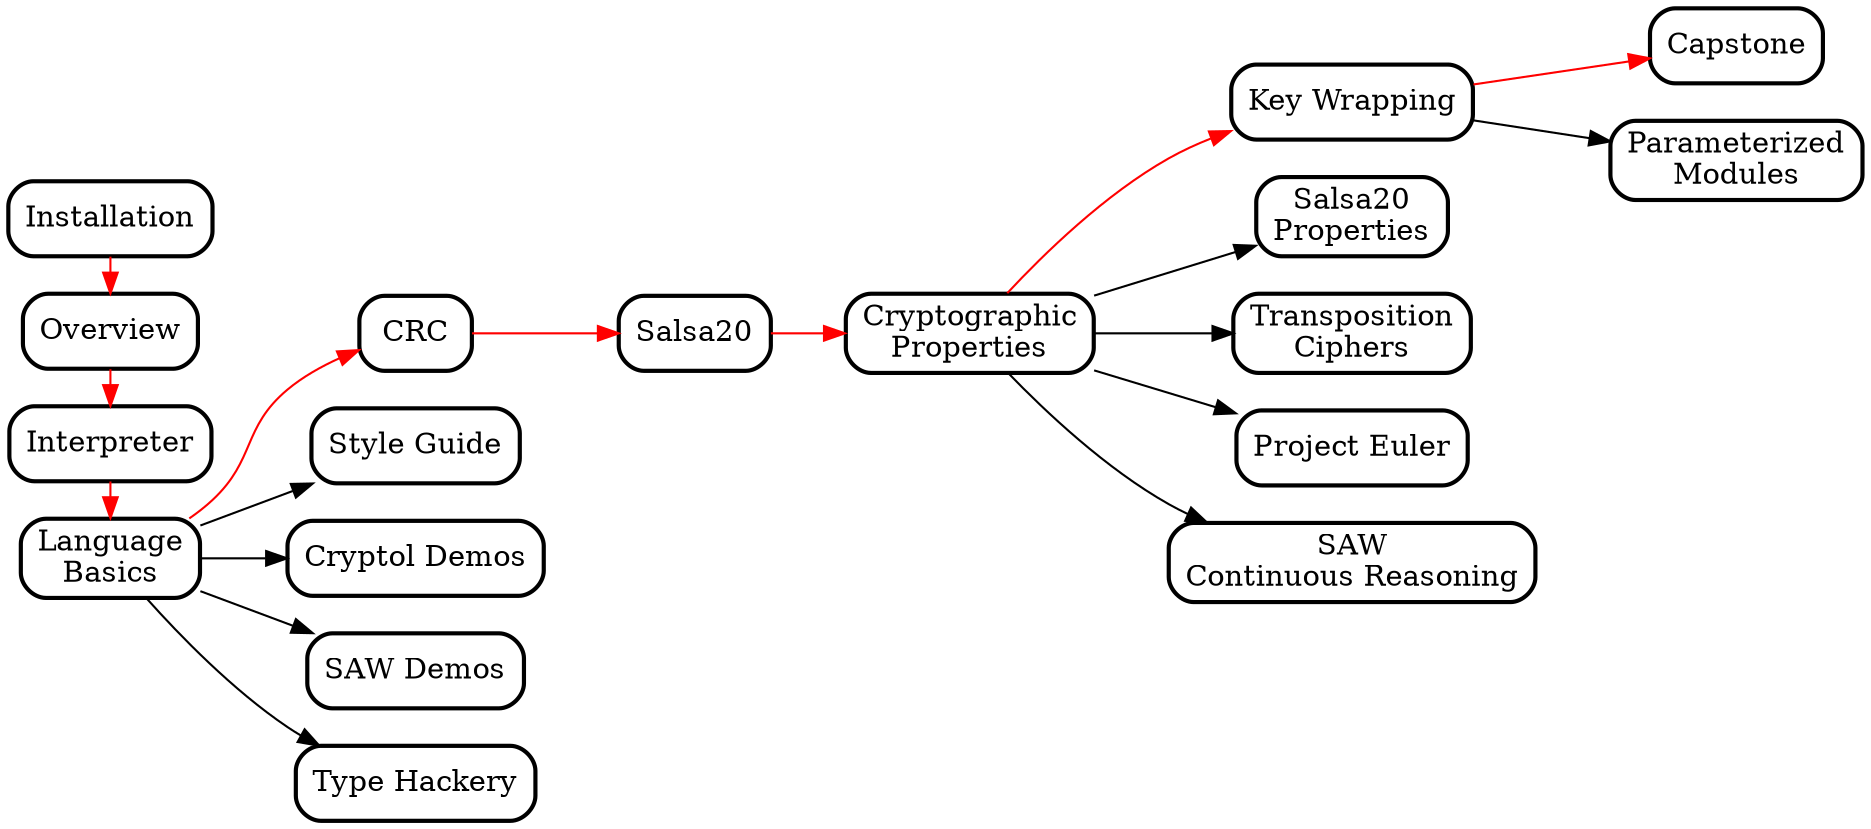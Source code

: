 digraph  {
  //splines = ortho;
  //concentrate = true;

  bgcolor="transparent";
  rankdir="LR";

  node [shape="box", style="rounded,filled", fillcolor="white", penwidth = 2];
  edge [penwidth = 1];

  // URLs by node
  // recommended
  
  Installation               [URL="../INSTALL.html"];
  Overview                   [URL="../labs/Overview/Overview.html"];
  Interpreter                [URL="../labs/Interpreter/Interpreter.html"];
  LanguageBasics             [URL="../labs/Language/Basics.html"];
  CRC                        [URL="../labs/CRC/CRC.html"];
  Salsa20                    [URL="../labs/Salsa20/Salsa20.html"];
  CryptographicProperties    [URL="../labs/CryptoProofs/CryptoProofs.html"];
  KeyWrapping                [URL="../labs/KeyWrapping/KeyWrapping.html"];
  Capstone                   [URL="../labs/LoremIpsum/LoremIpsum.html"];

  // branch nodes
  node [fillcolor="white"];
  
  StyleGuide                 [URL="../cryptol-style.html"];
  CryptolDemos               [URL="../labs/Demos/Cryptol/Demos.html"];
  SAWDemos                   [URL="../labs/Demos/SAW/Demos.html"];
  TypeHackery                [URL="../labs/Language/IntroTypeHackery.html"];
  Salsa20Properties          [URL="../labs/Salsa20/Salsa20Props.html"];
  TranspositionCiphers       [URL="../labs/Transposition/Contents.html"];
  ProjectEuler               [URL="../labs/ProjectEuler/ProjectEuler.html"];
  ContinuousReasoning        [URL="../labs/SAW/SAW.html"];
  ParameterizedModules       [URL="../labs/SimonSpeck/SimonSpeck.html"];

  // newline/space labels
  
  LanguageBasics             [label = "Language\nBasics"]
  TypeHackery                [label = "Type Hackery"]
  CryptographicProperties    [label = "Cryptographic\nProperties"]
  KeyWrapping                [label = "Key Wrapping"]
  CryptolDemos               [label = "Cryptol Demos"]
  SAWDemos                   [label = "SAW Demos"]
  TranspositionCiphers       [label = "Transposition\nCiphers"]
  ParameterizedModules       [label = "Parameterized\nModules"]
  Salsa20Properties          [label = "Salsa20\nProperties"]
  ContinuousReasoning        [label = "SAW\nContinuous Reasoning"];
  StyleGuide                 [label = "Style Guide"]
  ProjectEuler               [label = "Project Euler"]

  // recommended flow
  edge [color=red];
  
  Installation -> Overview;
  Overview -> Interpreter;
  Interpreter -> LanguageBasics;
  LanguageBasics -> CRC;
  CRC -> Salsa20;
  Salsa20 -> CryptographicProperties;
  CryptographicProperties -> KeyWrapping;
  KeyWrapping -> Capstone;

  // branches
  edge [color=black];
  
  LanguageBasics -> StyleGuide;
  LanguageBasics -> CryptolDemos;
  LanguageBasics -> SAWDemos;
  LanguageBasics -> TypeHackery;
  CryptographicProperties -> Salsa20Properties;
  CryptographicProperties -> TranspositionCiphers;
  CryptographicProperties -> ProjectEuler;
  CryptographicProperties -> ContinuousReasoning
  KeyWrapping -> ParameterizedModules;

  // ranks

  {
    // Intro
    rank = same;
    Installation;
    Overview;
    Interpreter;
    LanguageBasics;
  }

  {
    // Language Basics
    rank = same;
    CRC;
    StyleGuide;
    CryptolDemos;
    SAWDemos;
    TypeHackery;
  }

  {
    // Cryptographic Properties
    rank = same;
    KeyWrapping;
    Salsa20Properties;
    TranspositionCiphers;
    ProjectEuler;
    ContinuousReasoning;
  }

  {
    // Key Wrapping
    rank = same;
    Capstone;
    ParameterizedModules;
  }

}